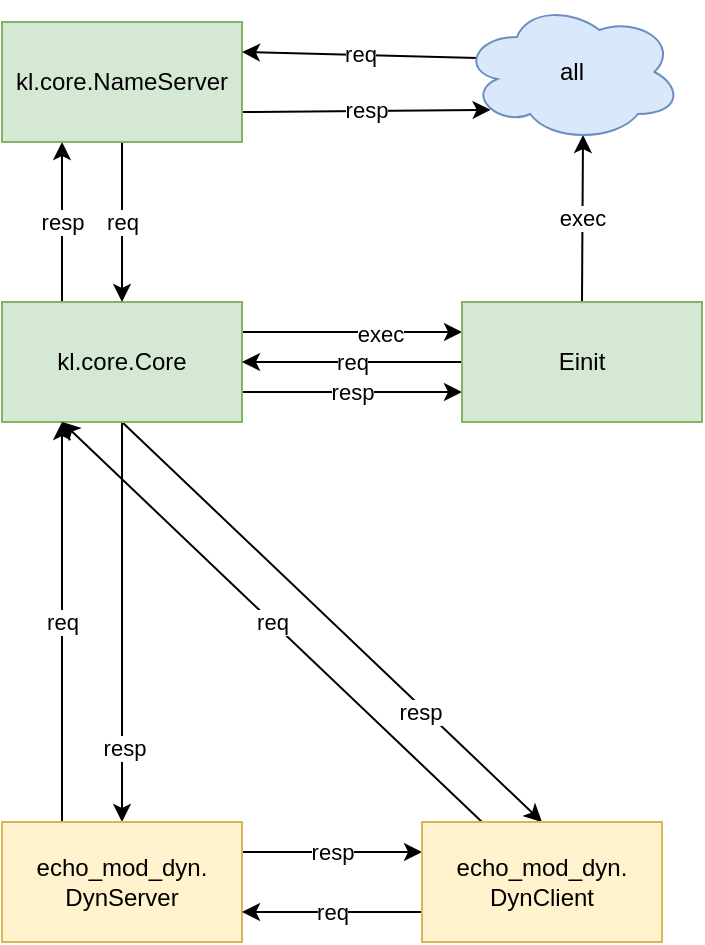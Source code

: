 <mxfile version="21.1.7" type="device">
  <diagram id="C5RBs43oDa-KdzZeNtuy" name="Page-1">
    <mxGraphModel dx="1434" dy="884" grid="1" gridSize="10" guides="1" tooltips="1" connect="1" arrows="1" fold="1" page="1" pageScale="1" pageWidth="827" pageHeight="1169" math="0" shadow="0">
      <root>
        <mxCell id="WIyWlLk6GJQsqaUBKTNV-0" />
        <mxCell id="WIyWlLk6GJQsqaUBKTNV-1" parent="WIyWlLk6GJQsqaUBKTNV-0" />
        <mxCell id="LCkXcD4m9W_phNAqdELi-30" style="rounded=0;orthogonalLoop=1;jettySize=auto;html=1;exitX=0.5;exitY=1;exitDx=0;exitDy=0;entryX=0.5;entryY=0;entryDx=0;entryDy=0;" edge="1" parent="WIyWlLk6GJQsqaUBKTNV-1" source="LCkXcD4m9W_phNAqdELi-21" target="LCkXcD4m9W_phNAqdELi-24">
          <mxGeometry relative="1" as="geometry" />
        </mxCell>
        <mxCell id="LCkXcD4m9W_phNAqdELi-31" value="resp" style="edgeLabel;html=1;align=center;verticalAlign=middle;resizable=0;points=[];" vertex="1" connectable="0" parent="LCkXcD4m9W_phNAqdELi-30">
          <mxGeometry x="0.627" y="1" relative="1" as="geometry">
            <mxPoint as="offset" />
          </mxGeometry>
        </mxCell>
        <mxCell id="LCkXcD4m9W_phNAqdELi-32" style="rounded=0;orthogonalLoop=1;jettySize=auto;html=1;exitX=0.5;exitY=1;exitDx=0;exitDy=0;entryX=0.5;entryY=0;entryDx=0;entryDy=0;" edge="1" parent="WIyWlLk6GJQsqaUBKTNV-1" source="LCkXcD4m9W_phNAqdELi-21" target="LCkXcD4m9W_phNAqdELi-25">
          <mxGeometry relative="1" as="geometry" />
        </mxCell>
        <mxCell id="LCkXcD4m9W_phNAqdELi-33" value="resp" style="edgeLabel;html=1;align=center;verticalAlign=middle;resizable=0;points=[];" vertex="1" connectable="0" parent="LCkXcD4m9W_phNAqdELi-32">
          <mxGeometry x="0.43" y="-2" relative="1" as="geometry">
            <mxPoint as="offset" />
          </mxGeometry>
        </mxCell>
        <mxCell id="LCkXcD4m9W_phNAqdELi-34" style="edgeStyle=orthogonalEdgeStyle;rounded=0;orthogonalLoop=1;jettySize=auto;html=1;exitX=1;exitY=0.25;exitDx=0;exitDy=0;entryX=0;entryY=0.25;entryDx=0;entryDy=0;" edge="1" parent="WIyWlLk6GJQsqaUBKTNV-1" source="LCkXcD4m9W_phNAqdELi-21" target="LCkXcD4m9W_phNAqdELi-22">
          <mxGeometry relative="1" as="geometry" />
        </mxCell>
        <mxCell id="LCkXcD4m9W_phNAqdELi-35" value="exec" style="edgeLabel;html=1;align=center;verticalAlign=middle;resizable=0;points=[];" vertex="1" connectable="0" parent="LCkXcD4m9W_phNAqdELi-34">
          <mxGeometry x="0.255" y="-1" relative="1" as="geometry">
            <mxPoint as="offset" />
          </mxGeometry>
        </mxCell>
        <mxCell id="LCkXcD4m9W_phNAqdELi-39" value="resp" style="edgeStyle=orthogonalEdgeStyle;rounded=0;orthogonalLoop=1;jettySize=auto;html=1;exitX=1;exitY=0.75;exitDx=0;exitDy=0;entryX=0;entryY=0.75;entryDx=0;entryDy=0;" edge="1" parent="WIyWlLk6GJQsqaUBKTNV-1" source="LCkXcD4m9W_phNAqdELi-21" target="LCkXcD4m9W_phNAqdELi-22">
          <mxGeometry relative="1" as="geometry" />
        </mxCell>
        <mxCell id="LCkXcD4m9W_phNAqdELi-43" value="resp" style="rounded=0;orthogonalLoop=1;jettySize=auto;html=1;exitX=0.25;exitY=0;exitDx=0;exitDy=0;entryX=0.25;entryY=1;entryDx=0;entryDy=0;" edge="1" parent="WIyWlLk6GJQsqaUBKTNV-1" source="LCkXcD4m9W_phNAqdELi-21" target="LCkXcD4m9W_phNAqdELi-23">
          <mxGeometry relative="1" as="geometry" />
        </mxCell>
        <mxCell id="LCkXcD4m9W_phNAqdELi-21" value="kl.core.Core" style="rounded=0;whiteSpace=wrap;html=1;fillColor=#d5e8d4;strokeColor=#82b366;" vertex="1" parent="WIyWlLk6GJQsqaUBKTNV-1">
          <mxGeometry x="230" y="220" width="120" height="60" as="geometry" />
        </mxCell>
        <mxCell id="LCkXcD4m9W_phNAqdELi-37" value="exec" style="rounded=0;orthogonalLoop=1;jettySize=auto;html=1;exitX=0.5;exitY=0;exitDx=0;exitDy=0;entryX=0.55;entryY=0.95;entryDx=0;entryDy=0;entryPerimeter=0;" edge="1" parent="WIyWlLk6GJQsqaUBKTNV-1" source="LCkXcD4m9W_phNAqdELi-22" target="LCkXcD4m9W_phNAqdELi-36">
          <mxGeometry relative="1" as="geometry" />
        </mxCell>
        <mxCell id="LCkXcD4m9W_phNAqdELi-38" value="req" style="edgeStyle=orthogonalEdgeStyle;rounded=0;orthogonalLoop=1;jettySize=auto;html=1;exitX=0;exitY=0.5;exitDx=0;exitDy=0;entryX=1;entryY=0.5;entryDx=0;entryDy=0;" edge="1" parent="WIyWlLk6GJQsqaUBKTNV-1" source="LCkXcD4m9W_phNAqdELi-22" target="LCkXcD4m9W_phNAqdELi-21">
          <mxGeometry relative="1" as="geometry" />
        </mxCell>
        <mxCell id="LCkXcD4m9W_phNAqdELi-22" value="Einit" style="rounded=0;whiteSpace=wrap;html=1;fillColor=#d5e8d4;strokeColor=#82b366;" vertex="1" parent="WIyWlLk6GJQsqaUBKTNV-1">
          <mxGeometry x="460" y="220" width="120" height="60" as="geometry" />
        </mxCell>
        <mxCell id="LCkXcD4m9W_phNAqdELi-44" value="req" style="rounded=0;orthogonalLoop=1;jettySize=auto;html=1;exitX=0.5;exitY=1;exitDx=0;exitDy=0;entryX=0.5;entryY=0;entryDx=0;entryDy=0;" edge="1" parent="WIyWlLk6GJQsqaUBKTNV-1" source="LCkXcD4m9W_phNAqdELi-23" target="LCkXcD4m9W_phNAqdELi-21">
          <mxGeometry relative="1" as="geometry" />
        </mxCell>
        <mxCell id="LCkXcD4m9W_phNAqdELi-46" value="resp" style="rounded=0;orthogonalLoop=1;jettySize=auto;html=1;exitX=1;exitY=0.75;exitDx=0;exitDy=0;entryX=0.13;entryY=0.77;entryDx=0;entryDy=0;entryPerimeter=0;" edge="1" parent="WIyWlLk6GJQsqaUBKTNV-1" source="LCkXcD4m9W_phNAqdELi-23" target="LCkXcD4m9W_phNAqdELi-36">
          <mxGeometry relative="1" as="geometry" />
        </mxCell>
        <mxCell id="LCkXcD4m9W_phNAqdELi-23" value="kl.core.NameServer" style="rounded=0;whiteSpace=wrap;html=1;fillColor=#d5e8d4;strokeColor=#82b366;" vertex="1" parent="WIyWlLk6GJQsqaUBKTNV-1">
          <mxGeometry x="230" y="80" width="120" height="60" as="geometry" />
        </mxCell>
        <mxCell id="LCkXcD4m9W_phNAqdELi-26" value="resp" style="edgeStyle=orthogonalEdgeStyle;rounded=0;orthogonalLoop=1;jettySize=auto;html=1;exitX=1;exitY=0.25;exitDx=0;exitDy=0;entryX=0;entryY=0.25;entryDx=0;entryDy=0;" edge="1" parent="WIyWlLk6GJQsqaUBKTNV-1" source="LCkXcD4m9W_phNAqdELi-24" target="LCkXcD4m9W_phNAqdELi-25">
          <mxGeometry relative="1" as="geometry" />
        </mxCell>
        <mxCell id="LCkXcD4m9W_phNAqdELi-28" value="req" style="rounded=0;orthogonalLoop=1;jettySize=auto;html=1;exitX=0.25;exitY=0;exitDx=0;exitDy=0;entryX=0.25;entryY=1;entryDx=0;entryDy=0;" edge="1" parent="WIyWlLk6GJQsqaUBKTNV-1" source="LCkXcD4m9W_phNAqdELi-24" target="LCkXcD4m9W_phNAqdELi-21">
          <mxGeometry relative="1" as="geometry" />
        </mxCell>
        <mxCell id="LCkXcD4m9W_phNAqdELi-24" value="echo_mod_dyn.&lt;br&gt;DynServer" style="rounded=0;whiteSpace=wrap;html=1;fillColor=#fff2cc;strokeColor=#d6b656;" vertex="1" parent="WIyWlLk6GJQsqaUBKTNV-1">
          <mxGeometry x="230" y="480" width="120" height="60" as="geometry" />
        </mxCell>
        <mxCell id="LCkXcD4m9W_phNAqdELi-27" value="req" style="edgeStyle=orthogonalEdgeStyle;rounded=0;orthogonalLoop=1;jettySize=auto;html=1;exitX=0;exitY=0.75;exitDx=0;exitDy=0;entryX=1;entryY=0.75;entryDx=0;entryDy=0;" edge="1" parent="WIyWlLk6GJQsqaUBKTNV-1" source="LCkXcD4m9W_phNAqdELi-25" target="LCkXcD4m9W_phNAqdELi-24">
          <mxGeometry relative="1" as="geometry" />
        </mxCell>
        <mxCell id="LCkXcD4m9W_phNAqdELi-29" value="req" style="rounded=0;orthogonalLoop=1;jettySize=auto;html=1;exitX=0.25;exitY=0;exitDx=0;exitDy=0;entryX=0.25;entryY=1;entryDx=0;entryDy=0;" edge="1" parent="WIyWlLk6GJQsqaUBKTNV-1" source="LCkXcD4m9W_phNAqdELi-25" target="LCkXcD4m9W_phNAqdELi-21">
          <mxGeometry relative="1" as="geometry" />
        </mxCell>
        <mxCell id="LCkXcD4m9W_phNAqdELi-25" value="echo_mod_dyn.&lt;br&gt;DynClient" style="rounded=0;whiteSpace=wrap;html=1;fillColor=#fff2cc;strokeColor=#d6b656;" vertex="1" parent="WIyWlLk6GJQsqaUBKTNV-1">
          <mxGeometry x="440" y="480" width="120" height="60" as="geometry" />
        </mxCell>
        <mxCell id="LCkXcD4m9W_phNAqdELi-45" value="req" style="rounded=0;orthogonalLoop=1;jettySize=auto;html=1;exitX=0.07;exitY=0.4;exitDx=0;exitDy=0;exitPerimeter=0;entryX=1;entryY=0.25;entryDx=0;entryDy=0;" edge="1" parent="WIyWlLk6GJQsqaUBKTNV-1" source="LCkXcD4m9W_phNAqdELi-36" target="LCkXcD4m9W_phNAqdELi-23">
          <mxGeometry relative="1" as="geometry" />
        </mxCell>
        <mxCell id="LCkXcD4m9W_phNAqdELi-36" value="all" style="ellipse;shape=cloud;whiteSpace=wrap;html=1;fillColor=#dae8fc;strokeColor=#6c8ebf;" vertex="1" parent="WIyWlLk6GJQsqaUBKTNV-1">
          <mxGeometry x="460" y="70" width="110" height="70" as="geometry" />
        </mxCell>
      </root>
    </mxGraphModel>
  </diagram>
</mxfile>
